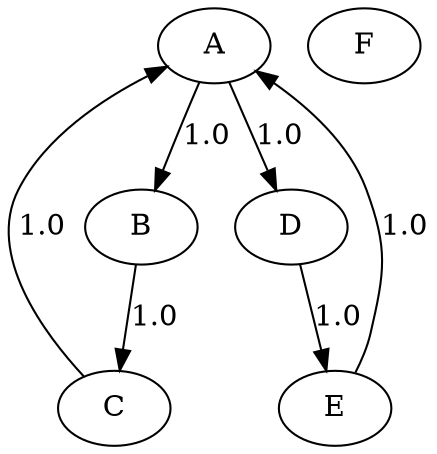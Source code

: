 digraph G {
    A [label="A"];
    B [label="B"];
    C [label="C"];
    D [label="D"];
    E [label="E"];
    F [label="F"];
    A -> B [label="1.0"];
    B -> C [label="1.0"];
    C -> A [label="1.0"];
    A -> D [label="1.0"];
    D -> E [label="1.0"];
    E -> A [label="1.0"];
}
